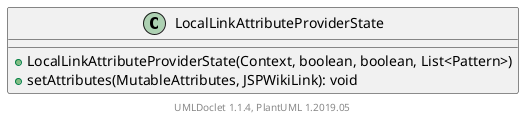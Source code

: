 @startuml

    class LocalLinkAttributeProviderState [[LocalLinkAttributeProviderState.html]] {
        +LocalLinkAttributeProviderState(Context, boolean, boolean, List<Pattern>)
        +setAttributes(MutableAttributes, JSPWikiLink): void
    }


    center footer UMLDoclet 1.1.4, PlantUML 1.2019.05
@enduml
